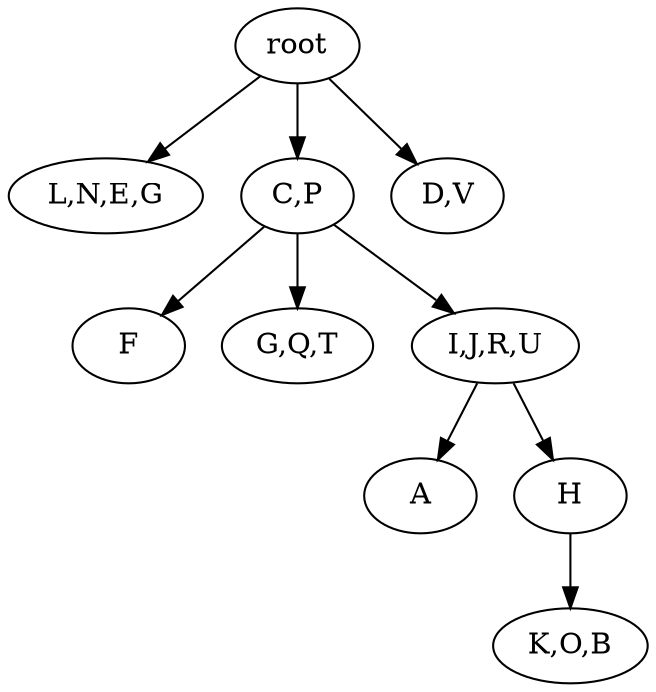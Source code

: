 strict digraph G {
	graph [name=G];
	0	 [label=root];
	3	 [label="L,N,E,G"];
	0 -> 3;
	1	 [label="C,P"];
	0 -> 1;
	2	 [label="D,V"];
	0 -> 2;
	8	 [label=A];
	7	 [label=F];
	1 -> 7;
	6	 [label="G,Q,T"];
	1 -> 6;
	5	 [label="I,J,R,U"];
	1 -> 5;
	4	 [label="K,O,B"];
	9	 [label=H];
	9 -> 4;
	5 -> 8;
	5 -> 9;
}
